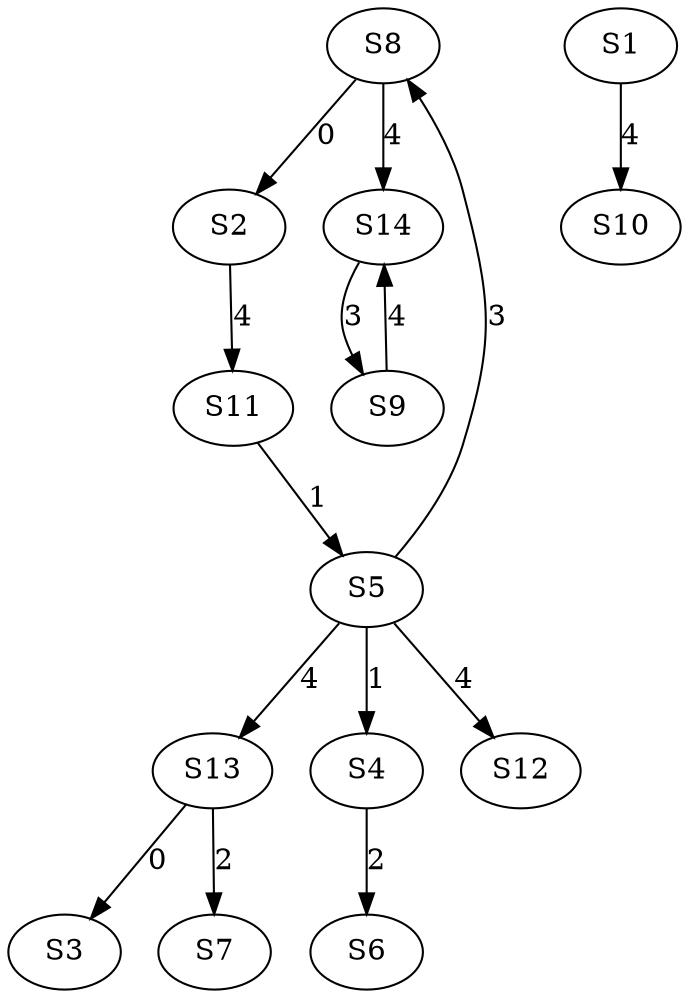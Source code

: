 strict digraph {
	S8 -> S2 [ label = 0 ];
	S13 -> S3 [ label = 0 ];
	S5 -> S4 [ label = 1 ];
	S11 -> S5 [ label = 1 ];
	S4 -> S6 [ label = 2 ];
	S13 -> S7 [ label = 2 ];
	S5 -> S8 [ label = 3 ];
	S14 -> S9 [ label = 3 ];
	S1 -> S10 [ label = 4 ];
	S2 -> S11 [ label = 4 ];
	S5 -> S12 [ label = 4 ];
	S5 -> S13 [ label = 4 ];
	S8 -> S14 [ label = 4 ];
	S9 -> S14 [ label = 4 ];
}